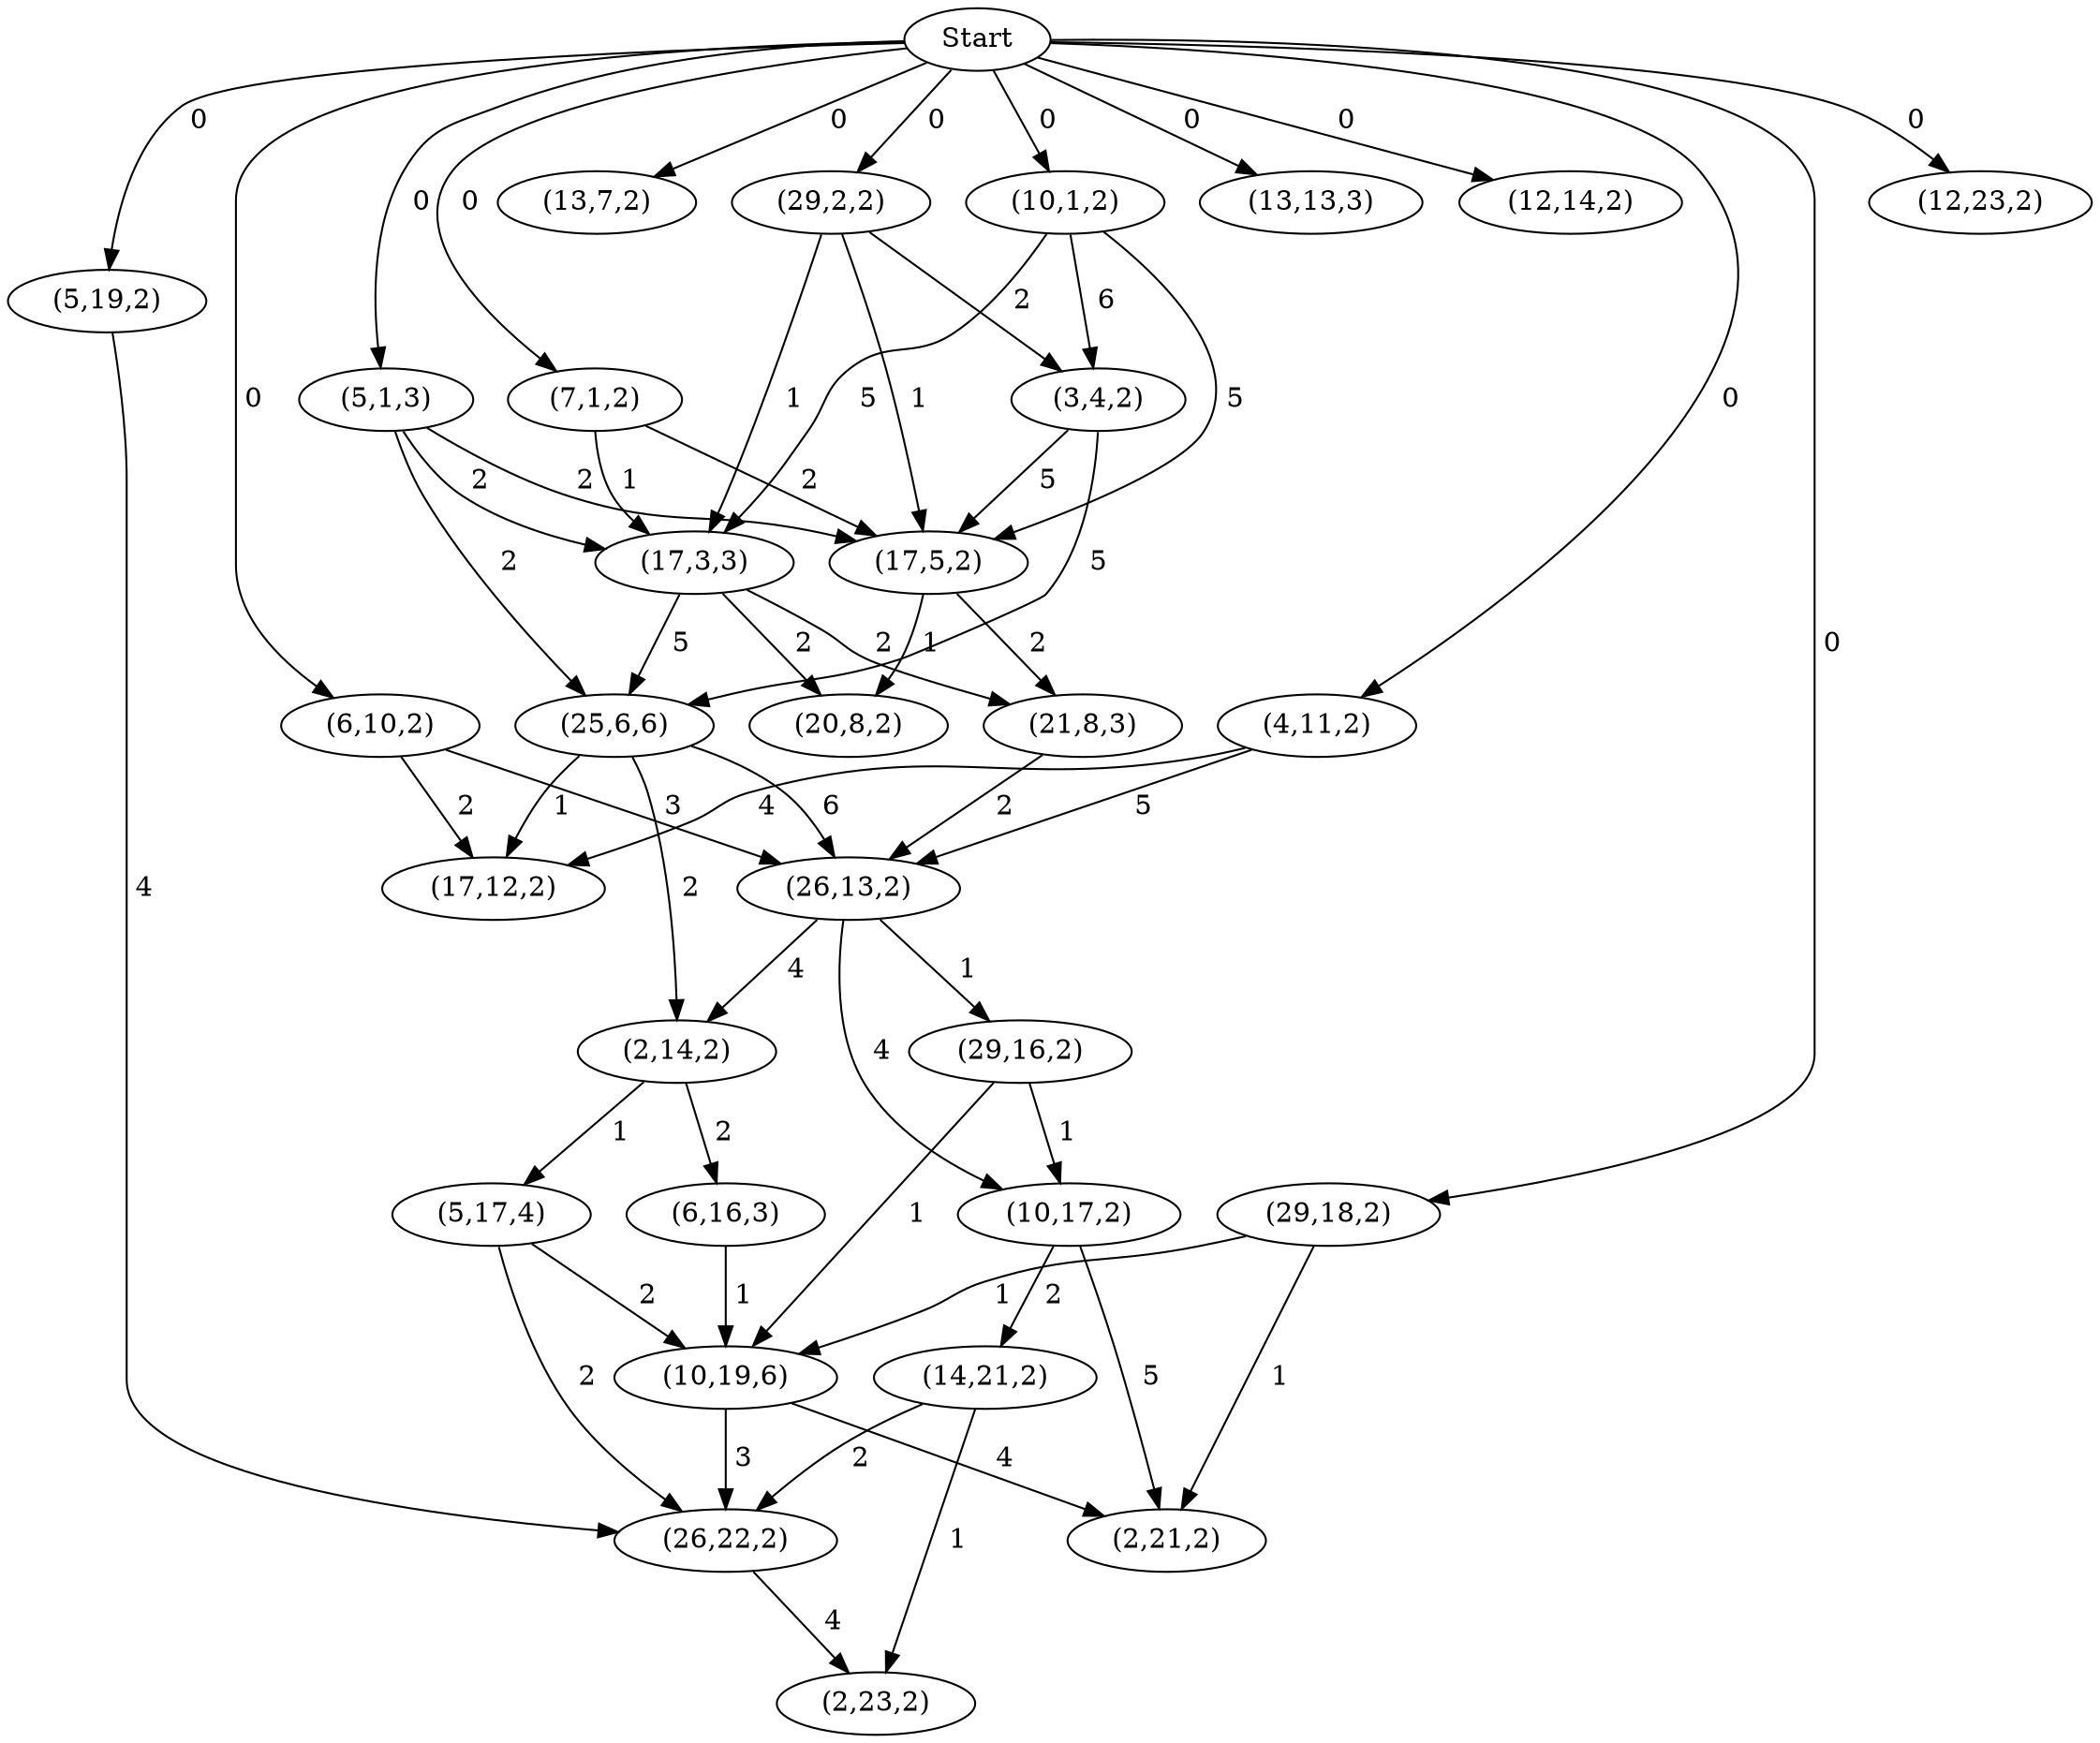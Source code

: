 digraph G {
 graph [splines=true overlap=false]
 node  [shape=ellipse, width=0.3, height=0.3]
 0 [label="Start"];
 1 [label="(5,1,3)"];
 2 [label="(17,3,3)"];
 3 [label="(17,5,2)"];
 4 [label="(25,6,6)"];
 5 [label="(10,1,2)"];
 6 [label="(3,4,2)"];
 7 [label="(7,1,2)"];
 8 [label="(29,2,2)"];
 9 [label="(21,8,3)"];
 10 [label="(20,8,2)"];
 11 [label="(17,12,2)"];
 12 [label="(26,13,2)"];
 13 [label="(2,14,2)"];
 14 [label="(13,7,2)"];
 15 [label="(6,10,2)"];
 16 [label="(4,11,2)"];
 17 [label="(13,13,3)"];
 18 [label="(29,16,2)"];
 19 [label="(10,17,2)"];
 20 [label="(6,16,3)"];
 21 [label="(5,17,4)"];
 22 [label="(12,14,2)"];
 23 [label="(10,19,6)"];
 24 [label="(26,22,2)"];
 25 [label="(2,21,2)"];
 26 [label="(14,21,2)"];
 27 [label="(29,18,2)"];
 28 [label="(5,19,2)"];
 29 [label="(2,23,2)"];
 30 [label="(12,23,2)"];
 0 -> 1 [label=" 0"];
 0 -> 5 [label=" 0"];
 0 -> 7 [label=" 0"];
 0 -> 8 [label=" 0"];
 0 -> 14 [label=" 0"];
 0 -> 15 [label=" 0"];
 0 -> 16 [label=" 0"];
 0 -> 17 [label=" 0"];
 0 -> 22 [label=" 0"];
 0 -> 27 [label=" 0"];
 0 -> 28 [label=" 0"];
 0 -> 30 [label=" 0"];
 1 -> 2 [label=" 2"];
 1 -> 3 [label=" 2"];
 1 -> 4 [label=" 2"];
 2 -> 4 [label=" 5"];
 2 -> 9 [label=" 2"];
 2 -> 10 [label=" 2"];
 3 -> 9 [label=" 2"];
 3 -> 10 [label=" 1"];
 4 -> 11 [label=" 1"];
 4 -> 12 [label=" 6"];
 4 -> 13 [label=" 2"];
 5 -> 2 [label=" 5"];
 5 -> 3 [label=" 5"];
 5 -> 6 [label=" 6"];
 6 -> 3 [label=" 5"];
 6 -> 4 [label=" 5"];
 7 -> 2 [label=" 1"];
 7 -> 3 [label=" 2"];
 8 -> 2 [label=" 1"];
 8 -> 3 [label=" 1"];
 8 -> 6 [label=" 2"];
 9 -> 12 [label=" 2"];
 12 -> 13 [label=" 4"];
 12 -> 18 [label=" 1"];
 12 -> 19 [label=" 4"];
 13 -> 20 [label=" 2"];
 13 -> 21 [label=" 1"];
 15 -> 11 [label=" 2"];
 15 -> 12 [label=" 3"];
 16 -> 11 [label=" 4"];
 16 -> 12 [label=" 5"];
 18 -> 19 [label=" 1"];
 18 -> 23 [label=" 1"];
 19 -> 25 [label=" 5"];
 19 -> 26 [label=" 2"];
 20 -> 23 [label=" 1"];
 21 -> 23 [label=" 2"];
 21 -> 24 [label=" 2"];
 23 -> 24 [label=" 3"];
 23 -> 25 [label=" 4"];
 24 -> 29 [label=" 4"];
 26 -> 24 [label=" 2"];
 26 -> 29 [label=" 1"];
 27 -> 23 [label=" 1"];
 27 -> 25 [label=" 1"];
 28 -> 24 [label=" 4"];
}